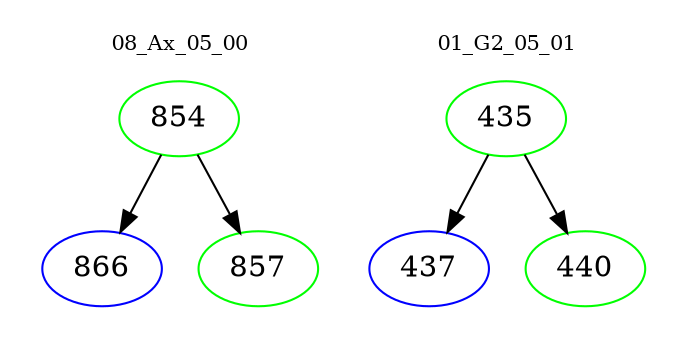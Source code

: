 digraph{
subgraph cluster_0 {
color = white
label = "08_Ax_05_00";
fontsize=10;
T0_854 [label="854", color="green"]
T0_854 -> T0_866 [color="black"]
T0_866 [label="866", color="blue"]
T0_854 -> T0_857 [color="black"]
T0_857 [label="857", color="green"]
}
subgraph cluster_1 {
color = white
label = "01_G2_05_01";
fontsize=10;
T1_435 [label="435", color="green"]
T1_435 -> T1_437 [color="black"]
T1_437 [label="437", color="blue"]
T1_435 -> T1_440 [color="black"]
T1_440 [label="440", color="green"]
}
}
